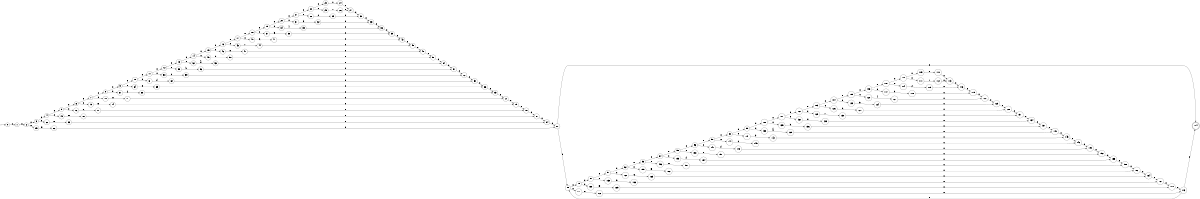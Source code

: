 digraph {
	rankdir=LR size="8,5"
	node [shape=doublecircle]
	174
	node [shape=circle]
	start [label="" height=0.1 width=0.1]
	start -> 0 [label=""]
	0 -> 1 [label=0]
	1 -> 2 [label=x]
	2 -> 3 [label="ε"]
	2 -> 85 [label="ε"]
	3 -> 4 [label="ε"]
	3 -> 82 [label="ε"]
	4 -> 5 [label="ε"]
	4 -> 79 [label="ε"]
	5 -> 6 [label="ε"]
	5 -> 76 [label="ε"]
	6 -> 7 [label="ε"]
	6 -> 73 [label="ε"]
	7 -> 8 [label="ε"]
	7 -> 70 [label="ε"]
	8 -> 9 [label="ε"]
	8 -> 67 [label="ε"]
	9 -> 10 [label="ε"]
	9 -> 64 [label="ε"]
	10 -> 11 [label="ε"]
	10 -> 61 [label="ε"]
	11 -> 12 [label="ε"]
	11 -> 58 [label="ε"]
	12 -> 13 [label="ε"]
	12 -> 55 [label="ε"]
	13 -> 14 [label="ε"]
	13 -> 52 [label="ε"]
	14 -> 15 [label="ε"]
	14 -> 49 [label="ε"]
	15 -> 16 [label="ε"]
	15 -> 46 [label="ε"]
	16 -> 17 [label="ε"]
	16 -> 43 [label="ε"]
	17 -> 18 [label="ε"]
	17 -> 40 [label="ε"]
	18 -> 19 [label="ε"]
	18 -> 37 [label="ε"]
	19 -> 20 [label="ε"]
	19 -> 34 [label="ε"]
	20 -> 21 [label="ε"]
	20 -> 31 [label="ε"]
	21 -> 22 [label="ε"]
	21 -> 28 [label="ε"]
	22 -> 23 [label="ε"]
	22 -> 25 [label="ε"]
	23 -> 24 [label=0]
	25 -> 26 [label=1]
	24 -> 27 [label="ε"]
	26 -> 27 [label="ε"]
	28 -> 29 [label=2]
	27 -> 30 [label="ε"]
	29 -> 30 [label="ε"]
	31 -> 32 [label=3]
	30 -> 33 [label="ε"]
	32 -> 33 [label="ε"]
	34 -> 35 [label=4]
	33 -> 36 [label="ε"]
	35 -> 36 [label="ε"]
	37 -> 38 [label=5]
	36 -> 39 [label="ε"]
	38 -> 39 [label="ε"]
	40 -> 41 [label=6]
	39 -> 42 [label="ε"]
	41 -> 42 [label="ε"]
	43 -> 44 [label=7]
	42 -> 45 [label="ε"]
	44 -> 45 [label="ε"]
	46 -> 47 [label=8]
	45 -> 48 [label="ε"]
	47 -> 48 [label="ε"]
	49 -> 50 [label=9]
	48 -> 51 [label="ε"]
	50 -> 51 [label="ε"]
	52 -> 53 [label=a]
	51 -> 54 [label="ε"]
	53 -> 54 [label="ε"]
	55 -> 56 [label=b]
	54 -> 57 [label="ε"]
	56 -> 57 [label="ε"]
	58 -> 59 [label=c]
	57 -> 60 [label="ε"]
	59 -> 60 [label="ε"]
	61 -> 62 [label=d]
	60 -> 63 [label="ε"]
	62 -> 63 [label="ε"]
	64 -> 65 [label=e]
	63 -> 66 [label="ε"]
	65 -> 66 [label="ε"]
	67 -> 68 [label=f]
	66 -> 69 [label="ε"]
	68 -> 69 [label="ε"]
	70 -> 71 [label=A]
	69 -> 72 [label="ε"]
	71 -> 72 [label="ε"]
	73 -> 74 [label=B]
	72 -> 75 [label="ε"]
	74 -> 75 [label="ε"]
	76 -> 77 [label=C]
	75 -> 78 [label="ε"]
	77 -> 78 [label="ε"]
	79 -> 80 [label=D]
	78 -> 81 [label="ε"]
	80 -> 81 [label="ε"]
	82 -> 83 [label=E]
	81 -> 84 [label="ε"]
	83 -> 84 [label="ε"]
	85 -> 86 [label=F]
	84 -> 87 [label="ε"]
	86 -> 87 [label="ε"]
	87 -> 88 [label="ε"]
	87 -> 174 [label="ε"]
	88 -> 89 [label="ε"]
	88 -> 171 [label="ε"]
	89 -> 90 [label="ε"]
	89 -> 168 [label="ε"]
	90 -> 91 [label="ε"]
	90 -> 165 [label="ε"]
	91 -> 92 [label="ε"]
	91 -> 162 [label="ε"]
	92 -> 93 [label="ε"]
	92 -> 159 [label="ε"]
	93 -> 94 [label="ε"]
	93 -> 156 [label="ε"]
	94 -> 95 [label="ε"]
	94 -> 153 [label="ε"]
	95 -> 96 [label="ε"]
	95 -> 150 [label="ε"]
	96 -> 97 [label="ε"]
	96 -> 147 [label="ε"]
	97 -> 98 [label="ε"]
	97 -> 144 [label="ε"]
	98 -> 99 [label="ε"]
	98 -> 141 [label="ε"]
	99 -> 100 [label="ε"]
	99 -> 138 [label="ε"]
	100 -> 101 [label="ε"]
	100 -> 135 [label="ε"]
	101 -> 102 [label="ε"]
	101 -> 132 [label="ε"]
	102 -> 103 [label="ε"]
	102 -> 129 [label="ε"]
	103 -> 104 [label="ε"]
	103 -> 126 [label="ε"]
	104 -> 105 [label="ε"]
	104 -> 123 [label="ε"]
	105 -> 106 [label="ε"]
	105 -> 120 [label="ε"]
	106 -> 107 [label="ε"]
	106 -> 117 [label="ε"]
	107 -> 108 [label="ε"]
	107 -> 114 [label="ε"]
	108 -> 109 [label="ε"]
	108 -> 111 [label="ε"]
	109 -> 110 [label=0]
	111 -> 112 [label=1]
	110 -> 113 [label="ε"]
	112 -> 113 [label="ε"]
	114 -> 115 [label=2]
	113 -> 116 [label="ε"]
	115 -> 116 [label="ε"]
	117 -> 118 [label=3]
	116 -> 119 [label="ε"]
	118 -> 119 [label="ε"]
	120 -> 121 [label=4]
	119 -> 122 [label="ε"]
	121 -> 122 [label="ε"]
	123 -> 124 [label=5]
	122 -> 125 [label="ε"]
	124 -> 125 [label="ε"]
	126 -> 127 [label=6]
	125 -> 128 [label="ε"]
	127 -> 128 [label="ε"]
	129 -> 130 [label=7]
	128 -> 131 [label="ε"]
	130 -> 131 [label="ε"]
	132 -> 133 [label=8]
	131 -> 134 [label="ε"]
	133 -> 134 [label="ε"]
	135 -> 136 [label=9]
	134 -> 137 [label="ε"]
	136 -> 137 [label="ε"]
	138 -> 139 [label=a]
	137 -> 140 [label="ε"]
	139 -> 140 [label="ε"]
	141 -> 142 [label=b]
	140 -> 143 [label="ε"]
	142 -> 143 [label="ε"]
	144 -> 145 [label=c]
	143 -> 146 [label="ε"]
	145 -> 146 [label="ε"]
	147 -> 148 [label=d]
	146 -> 149 [label="ε"]
	148 -> 149 [label="ε"]
	150 -> 151 [label=e]
	149 -> 152 [label="ε"]
	151 -> 152 [label="ε"]
	153 -> 154 [label=f]
	152 -> 155 [label="ε"]
	154 -> 155 [label="ε"]
	156 -> 157 [label=A]
	155 -> 158 [label="ε"]
	157 -> 158 [label="ε"]
	159 -> 160 [label=B]
	158 -> 161 [label="ε"]
	160 -> 161 [label="ε"]
	162 -> 163 [label=C]
	161 -> 164 [label="ε"]
	163 -> 164 [label="ε"]
	165 -> 166 [label=D]
	164 -> 167 [label="ε"]
	166 -> 167 [label="ε"]
	168 -> 169 [label=E]
	167 -> 170 [label="ε"]
	169 -> 170 [label="ε"]
	171 -> 172 [label=F]
	170 -> 173 [label="ε"]
	172 -> 173 [label="ε"]
	173 -> 88 [label="ε"]
	173 -> 174 [label="ε"]
}

